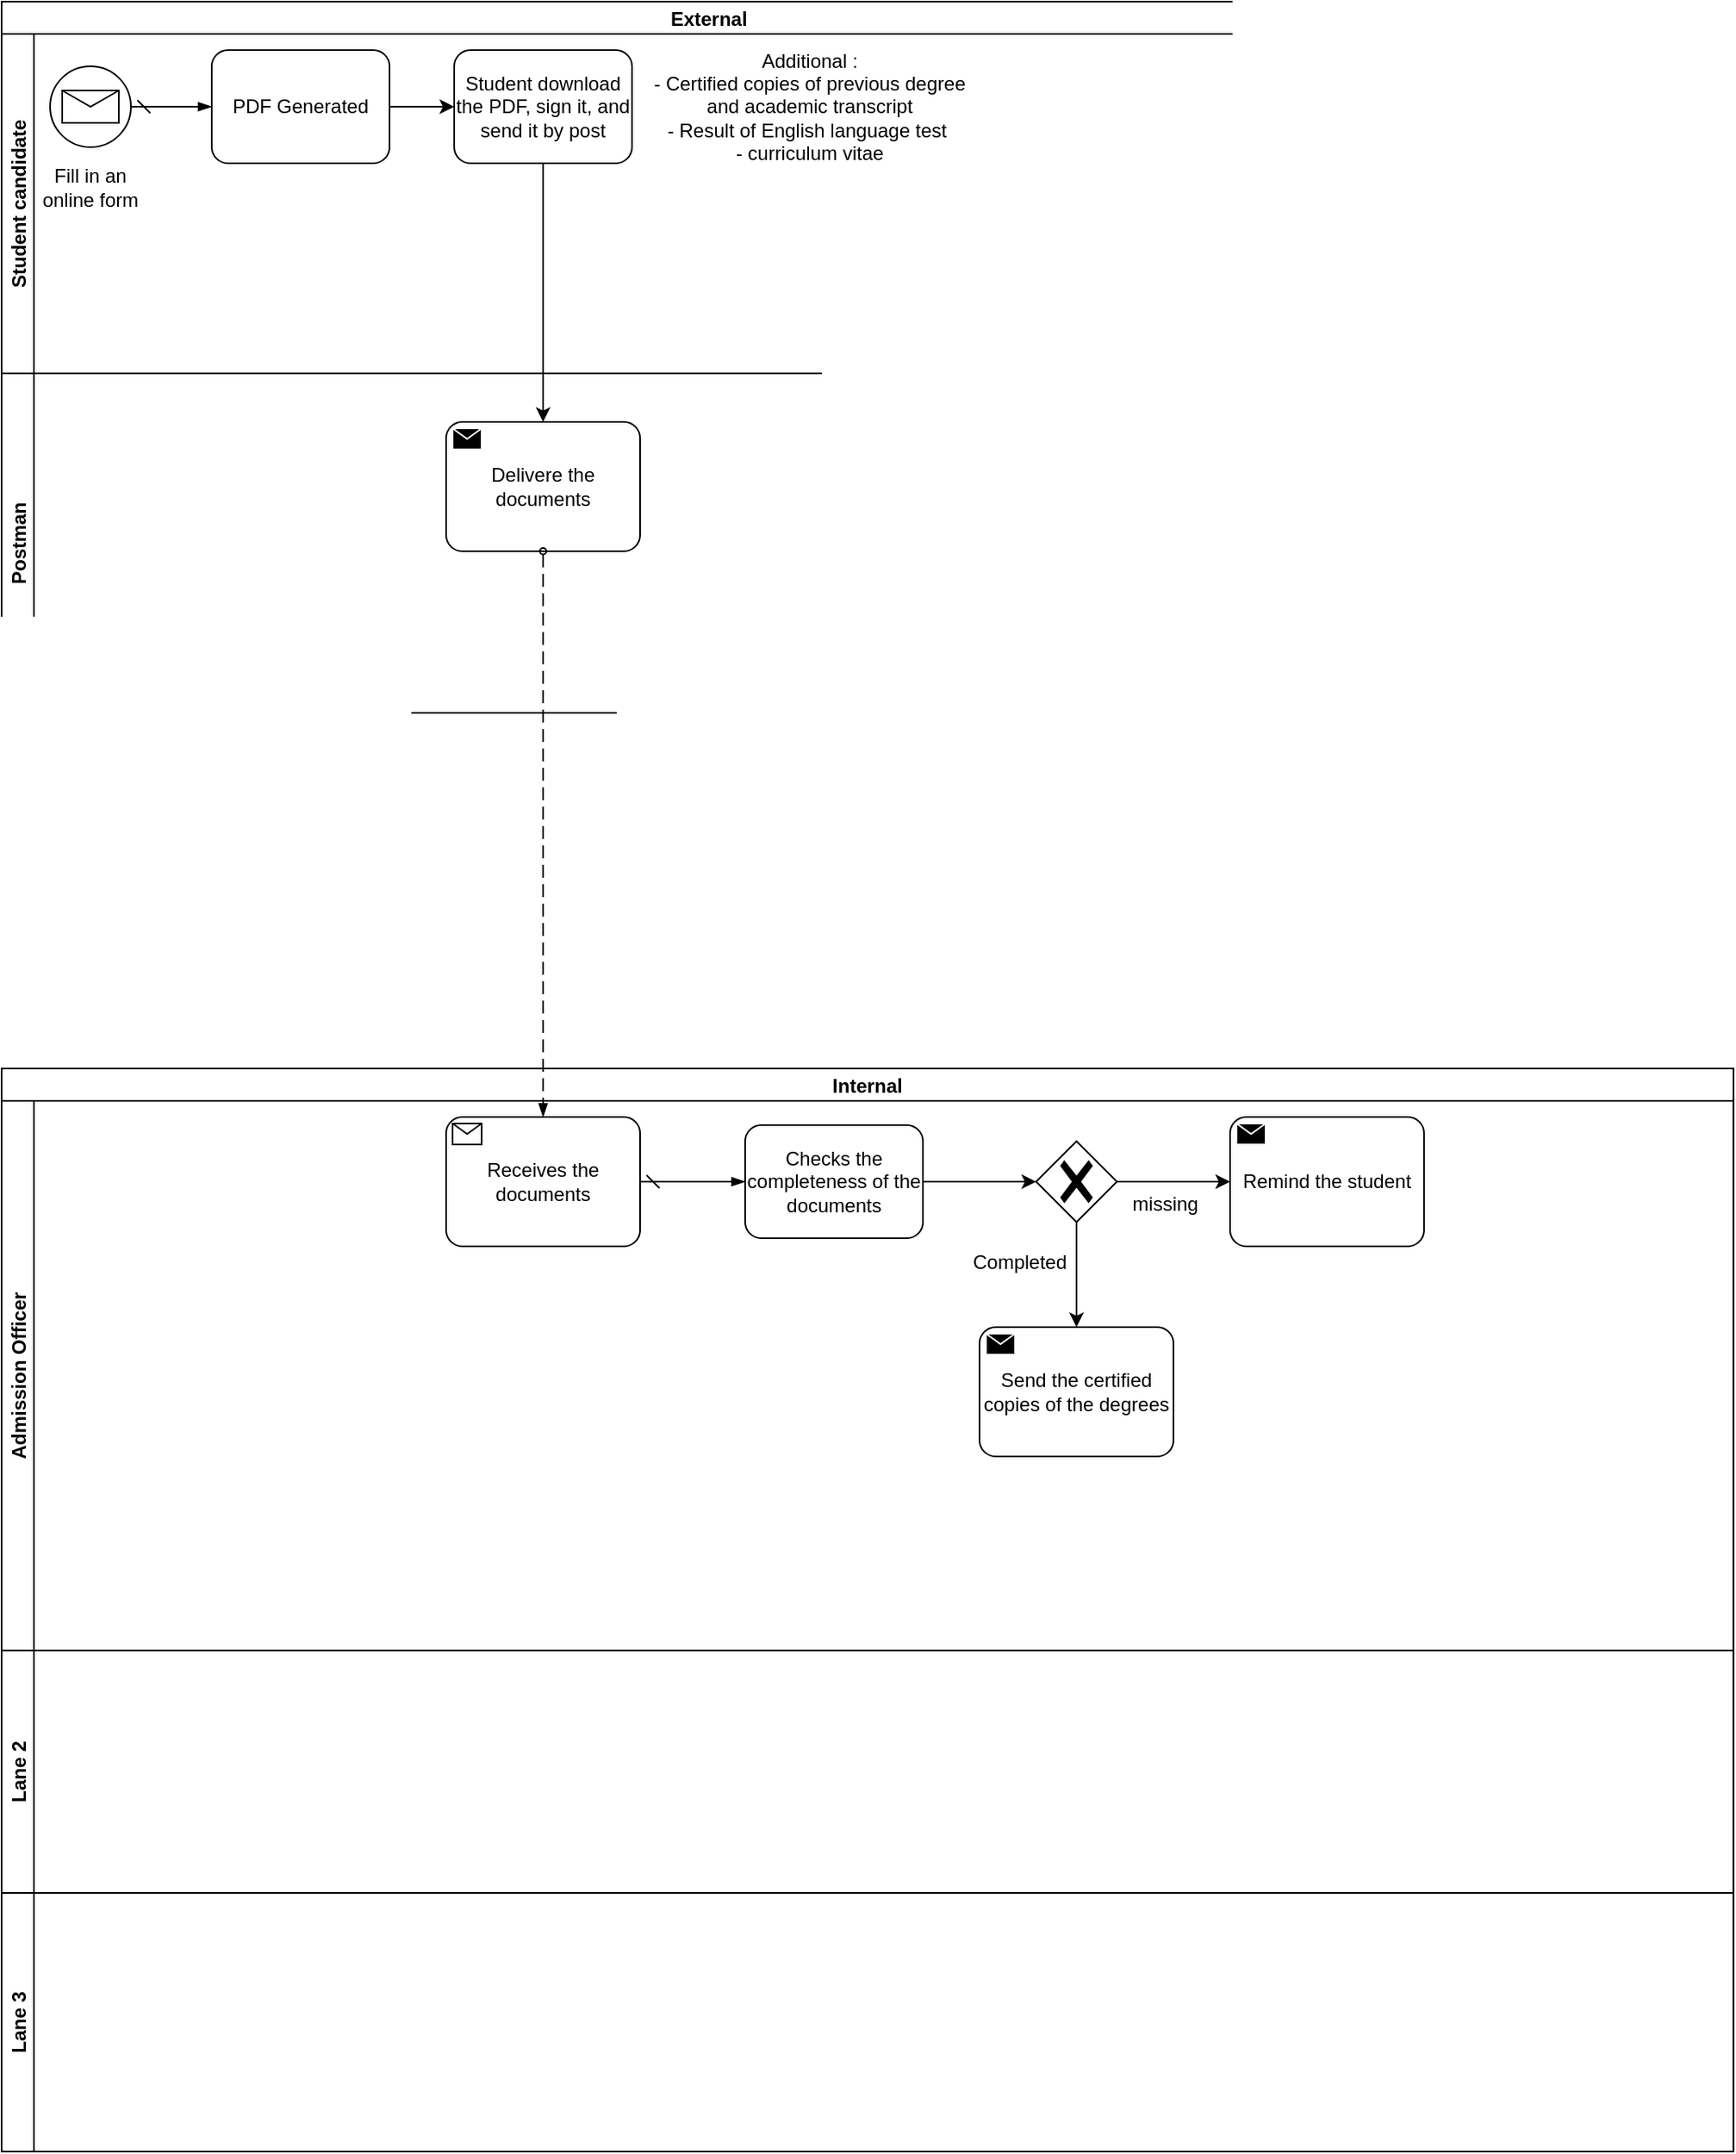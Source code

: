 <mxfile version="16.4.5" type="github">
  <diagram name="Page-1" id="2a216829-ef6e-dabb-86c1-c78162f3ba2b">
    <mxGraphModel dx="1085" dy="610" grid="1" gridSize="10" guides="1" tooltips="1" connect="1" arrows="1" fold="1" page="1" pageScale="1" pageWidth="850" pageHeight="1100" background="none" math="0" shadow="0">
      <root>
        <mxCell id="0" />
        <mxCell id="1" parent="0" />
        <mxCell id="xAo5AwCqJUAZyym7p9kT-1" value="External" style="swimlane;childLayout=stackLayout;resizeParent=1;resizeParentMax=0;horizontal=1;startSize=20;horizontalStack=0;" parent="1" vertex="1">
          <mxGeometry x="160" y="20" width="875.29" height="440" as="geometry" />
        </mxCell>
        <mxCell id="xAo5AwCqJUAZyym7p9kT-2" value="Student candidate" style="swimlane;startSize=20;horizontal=0;" parent="xAo5AwCqJUAZyym7p9kT-1" vertex="1">
          <mxGeometry y="20" width="875.29" height="210" as="geometry" />
        </mxCell>
        <mxCell id="xAo5AwCqJUAZyym7p9kT-6" value="" style="points=[[0.145,0.145,0],[0.5,0,0],[0.855,0.145,0],[1,0.5,0],[0.855,0.855,0],[0.5,1,0],[0.145,0.855,0],[0,0.5,0]];shape=mxgraph.bpmn.event;html=1;verticalLabelPosition=bottom;labelBackgroundColor=#ffffff;verticalAlign=top;align=center;perimeter=ellipsePerimeter;outlineConnect=0;aspect=fixed;outline=standard;symbol=message;" parent="xAo5AwCqJUAZyym7p9kT-2" vertex="1">
          <mxGeometry x="30" y="20" width="50" height="50" as="geometry" />
        </mxCell>
        <mxCell id="xAo5AwCqJUAZyym7p9kT-7" value="Fill in an online form" style="text;html=1;strokeColor=none;fillColor=none;align=center;verticalAlign=middle;whiteSpace=wrap;rounded=0;" parent="xAo5AwCqJUAZyym7p9kT-2" vertex="1">
          <mxGeometry x="20" y="80" width="70" height="30" as="geometry" />
        </mxCell>
        <mxCell id="xAo5AwCqJUAZyym7p9kT-13" style="edgeStyle=orthogonalEdgeStyle;rounded=0;orthogonalLoop=1;jettySize=auto;html=1;entryX=0;entryY=0.5;entryDx=0;entryDy=0;entryPerimeter=0;" parent="xAo5AwCqJUAZyym7p9kT-2" source="xAo5AwCqJUAZyym7p9kT-10" target="xAo5AwCqJUAZyym7p9kT-12" edge="1">
          <mxGeometry relative="1" as="geometry" />
        </mxCell>
        <mxCell id="xAo5AwCqJUAZyym7p9kT-10" value="PDF Generated" style="points=[[0.25,0,0],[0.5,0,0],[0.75,0,0],[1,0.25,0],[1,0.5,0],[1,0.75,0],[0.75,1,0],[0.5,1,0],[0.25,1,0],[0,0.75,0],[0,0.5,0],[0,0.25,0]];shape=mxgraph.bpmn.task;whiteSpace=wrap;rectStyle=rounded;size=10;taskMarker=abstract;" parent="xAo5AwCqJUAZyym7p9kT-2" vertex="1">
          <mxGeometry x="130" y="10" width="110" height="70" as="geometry" />
        </mxCell>
        <mxCell id="xAo5AwCqJUAZyym7p9kT-11" value="" style="edgeStyle=elbowEdgeStyle;fontSize=12;html=1;endArrow=blockThin;endFill=1;startArrow=dash;startFill=0;endSize=6;startSize=6;rounded=0;exitX=1;exitY=0.5;exitDx=0;exitDy=0;exitPerimeter=0;entryX=0;entryY=0.5;entryDx=0;entryDy=0;entryPerimeter=0;" parent="xAo5AwCqJUAZyym7p9kT-2" source="xAo5AwCqJUAZyym7p9kT-6" target="xAo5AwCqJUAZyym7p9kT-10" edge="1">
          <mxGeometry width="160" relative="1" as="geometry">
            <mxPoint x="110" y="110" as="sourcePoint" />
            <mxPoint x="130" y="100" as="targetPoint" />
          </mxGeometry>
        </mxCell>
        <mxCell id="xAo5AwCqJUAZyym7p9kT-12" value="Student download the PDF, sign it, and send it by post" style="points=[[0.25,0,0],[0.5,0,0],[0.75,0,0],[1,0.25,0],[1,0.5,0],[1,0.75,0],[0.75,1,0],[0.5,1,0],[0.25,1,0],[0,0.75,0],[0,0.5,0],[0,0.25,0]];shape=mxgraph.bpmn.task;whiteSpace=wrap;rectStyle=rounded;size=10;taskMarker=abstract;" parent="xAo5AwCqJUAZyym7p9kT-2" vertex="1">
          <mxGeometry x="280" y="10" width="110" height="70" as="geometry" />
        </mxCell>
        <mxCell id="xAo5AwCqJUAZyym7p9kT-14" value="Additional :&lt;br&gt;- Certified copies of previous degree and academic transcript&lt;br&gt;- Result of English language test&amp;nbsp;&lt;br&gt;- curriculum vitae" style="text;html=1;strokeColor=none;fillColor=none;align=center;verticalAlign=middle;whiteSpace=wrap;rounded=0;" parent="xAo5AwCqJUAZyym7p9kT-2" vertex="1">
          <mxGeometry x="400" y="-10" width="200" height="110" as="geometry" />
        </mxCell>
        <mxCell id="xAo5AwCqJUAZyym7p9kT-36" value="Postman" style="swimlane;startSize=20;horizontal=0;" parent="xAo5AwCqJUAZyym7p9kT-1" vertex="1">
          <mxGeometry y="230" width="875.29" height="210" as="geometry" />
        </mxCell>
        <mxCell id="UDQJdvHPzE4VP3BuKi0N-3" value="Delivere the documents" style="points=[[0.25,0,0],[0.5,0,0],[0.75,0,0],[1,0.25,0],[1,0.5,0],[1,0.75,0],[0.75,1,0],[0.5,1,0],[0.25,1,0],[0,0.75,0],[0,0.5,0],[0,0.25,0]];shape=mxgraph.bpmn.task;whiteSpace=wrap;rectStyle=rounded;size=10;taskMarker=send;" vertex="1" parent="xAo5AwCqJUAZyym7p9kT-36">
          <mxGeometry x="275" y="30" width="120" height="80" as="geometry" />
        </mxCell>
        <mxCell id="UDQJdvHPzE4VP3BuKi0N-4" style="edgeStyle=orthogonalEdgeStyle;rounded=0;orthogonalLoop=1;jettySize=auto;html=1;entryX=0.5;entryY=0;entryDx=0;entryDy=0;entryPerimeter=0;" edge="1" parent="xAo5AwCqJUAZyym7p9kT-1" source="xAo5AwCqJUAZyym7p9kT-12" target="UDQJdvHPzE4VP3BuKi0N-3">
          <mxGeometry relative="1" as="geometry" />
        </mxCell>
        <mxCell id="xAo5AwCqJUAZyym7p9kT-15" value="Internal" style="swimlane;childLayout=stackLayout;resizeParent=1;resizeParentMax=0;horizontal=1;startSize=20;horizontalStack=0;" parent="1" vertex="1">
          <mxGeometry x="160" y="680" width="1071.43" height="670" as="geometry" />
        </mxCell>
        <mxCell id="xAo5AwCqJUAZyym7p9kT-16" value="Admission Officer" style="swimlane;startSize=20;horizontal=0;" parent="xAo5AwCqJUAZyym7p9kT-15" vertex="1">
          <mxGeometry y="20" width="1071.43" height="340" as="geometry" />
        </mxCell>
        <mxCell id="UDQJdvHPzE4VP3BuKi0N-6" style="edgeStyle=orthogonalEdgeStyle;rounded=0;orthogonalLoop=1;jettySize=auto;html=1;" edge="1" parent="xAo5AwCqJUAZyym7p9kT-16" source="xAo5AwCqJUAZyym7p9kT-48" target="UDQJdvHPzE4VP3BuKi0N-5">
          <mxGeometry relative="1" as="geometry" />
        </mxCell>
        <mxCell id="xAo5AwCqJUAZyym7p9kT-48" value="Checks the completeness of the documents" style="points=[[0.25,0,0],[0.5,0,0],[0.75,0,0],[1,0.25,0],[1,0.5,0],[1,0.75,0],[0.75,1,0],[0.5,1,0],[0.25,1,0],[0,0.75,0],[0,0.5,0],[0,0.25,0]];shape=mxgraph.bpmn.task;whiteSpace=wrap;rectStyle=rounded;size=10;taskMarker=abstract;" parent="xAo5AwCqJUAZyym7p9kT-16" vertex="1">
          <mxGeometry x="460" y="15" width="110" height="70" as="geometry" />
        </mxCell>
        <mxCell id="xAo5AwCqJUAZyym7p9kT-49" value="" style="edgeStyle=elbowEdgeStyle;fontSize=12;html=1;endArrow=blockThin;endFill=1;startArrow=dash;startFill=0;endSize=6;startSize=6;rounded=0;exitX=1;exitY=0.5;exitDx=0;exitDy=0;exitPerimeter=0;entryX=0;entryY=0.5;entryDx=0;entryDy=0;entryPerimeter=0;" parent="xAo5AwCqJUAZyym7p9kT-16" source="UDQJdvHPzE4VP3BuKi0N-2" target="xAo5AwCqJUAZyym7p9kT-48" edge="1">
          <mxGeometry width="160" relative="1" as="geometry">
            <mxPoint x="390" y="45" as="sourcePoint" />
            <mxPoint x="430" y="50" as="targetPoint" />
          </mxGeometry>
        </mxCell>
        <mxCell id="UDQJdvHPzE4VP3BuKi0N-2" value="Receives the documents" style="points=[[0.25,0,0],[0.5,0,0],[0.75,0,0],[1,0.25,0],[1,0.5,0],[1,0.75,0],[0.75,1,0],[0.5,1,0],[0.25,1,0],[0,0.75,0],[0,0.5,0],[0,0.25,0]];shape=mxgraph.bpmn.task;whiteSpace=wrap;rectStyle=rounded;size=10;taskMarker=receive;" vertex="1" parent="xAo5AwCqJUAZyym7p9kT-16">
          <mxGeometry x="275" y="10" width="120" height="80" as="geometry" />
        </mxCell>
        <mxCell id="UDQJdvHPzE4VP3BuKi0N-9" style="edgeStyle=orthogonalEdgeStyle;rounded=0;orthogonalLoop=1;jettySize=auto;html=1;entryX=0.5;entryY=0;entryDx=0;entryDy=0;entryPerimeter=0;" edge="1" parent="xAo5AwCqJUAZyym7p9kT-16" source="UDQJdvHPzE4VP3BuKi0N-5" target="UDQJdvHPzE4VP3BuKi0N-8">
          <mxGeometry relative="1" as="geometry" />
        </mxCell>
        <mxCell id="UDQJdvHPzE4VP3BuKi0N-12" style="edgeStyle=orthogonalEdgeStyle;rounded=0;orthogonalLoop=1;jettySize=auto;html=1;" edge="1" parent="xAo5AwCqJUAZyym7p9kT-16" source="UDQJdvHPzE4VP3BuKi0N-5" target="UDQJdvHPzE4VP3BuKi0N-11">
          <mxGeometry relative="1" as="geometry" />
        </mxCell>
        <mxCell id="UDQJdvHPzE4VP3BuKi0N-5" value="" style="points=[[0.25,0.25,0],[0.5,0,0],[0.75,0.25,0],[1,0.5,0],[0.75,0.75,0],[0.5,1,0],[0.25,0.75,0],[0,0.5,0]];shape=mxgraph.bpmn.gateway2;html=1;verticalLabelPosition=bottom;labelBackgroundColor=#ffffff;verticalAlign=top;align=center;perimeter=rhombusPerimeter;outlineConnect=0;outline=none;symbol=none;gwType=exclusive;" vertex="1" parent="xAo5AwCqJUAZyym7p9kT-16">
          <mxGeometry x="640" y="25" width="50" height="50" as="geometry" />
        </mxCell>
        <mxCell id="UDQJdvHPzE4VP3BuKi0N-8" value="Send the certified copies of the degrees" style="points=[[0.25,0,0],[0.5,0,0],[0.75,0,0],[1,0.25,0],[1,0.5,0],[1,0.75,0],[0.75,1,0],[0.5,1,0],[0.25,1,0],[0,0.75,0],[0,0.5,0],[0,0.25,0]];shape=mxgraph.bpmn.task;whiteSpace=wrap;rectStyle=rounded;size=10;taskMarker=send;" vertex="1" parent="xAo5AwCqJUAZyym7p9kT-16">
          <mxGeometry x="605" y="140" width="120" height="80" as="geometry" />
        </mxCell>
        <mxCell id="UDQJdvHPzE4VP3BuKi0N-10" value="Completed" style="text;html=1;strokeColor=none;fillColor=none;align=center;verticalAlign=middle;whiteSpace=wrap;rounded=0;" vertex="1" parent="xAo5AwCqJUAZyym7p9kT-16">
          <mxGeometry x="605" y="90" width="50" height="20" as="geometry" />
        </mxCell>
        <mxCell id="UDQJdvHPzE4VP3BuKi0N-11" value="Remind the student" style="points=[[0.25,0,0],[0.5,0,0],[0.75,0,0],[1,0.25,0],[1,0.5,0],[1,0.75,0],[0.75,1,0],[0.5,1,0],[0.25,1,0],[0,0.75,0],[0,0.5,0],[0,0.25,0]];shape=mxgraph.bpmn.task;whiteSpace=wrap;rectStyle=rounded;size=10;taskMarker=send;" vertex="1" parent="xAo5AwCqJUAZyym7p9kT-16">
          <mxGeometry x="760" y="10" width="120" height="80" as="geometry" />
        </mxCell>
        <mxCell id="UDQJdvHPzE4VP3BuKi0N-13" value="missing" style="text;html=1;strokeColor=none;fillColor=none;align=center;verticalAlign=middle;whiteSpace=wrap;rounded=0;" vertex="1" parent="xAo5AwCqJUAZyym7p9kT-16">
          <mxGeometry x="695" y="54" width="50" height="20" as="geometry" />
        </mxCell>
        <mxCell id="xAo5AwCqJUAZyym7p9kT-17" value="Lane 2" style="swimlane;startSize=20;horizontal=0;" parent="xAo5AwCqJUAZyym7p9kT-15" vertex="1">
          <mxGeometry y="360" width="1071.43" height="150" as="geometry" />
        </mxCell>
        <mxCell id="xAo5AwCqJUAZyym7p9kT-18" value="Lane 3" style="swimlane;startSize=20;horizontal=0;" parent="xAo5AwCqJUAZyym7p9kT-15" vertex="1">
          <mxGeometry y="510" width="1071.43" height="160" as="geometry" />
        </mxCell>
        <mxCell id="xAo5AwCqJUAZyym7p9kT-47" value="" style="dashed=1;dashPattern=8 4;endArrow=blockThin;endFill=1;startArrow=oval;startFill=0;endSize=6;startSize=4;rounded=0;exitX=0.5;exitY=1;exitDx=0;exitDy=0;exitPerimeter=0;" parent="1" source="UDQJdvHPzE4VP3BuKi0N-3" target="UDQJdvHPzE4VP3BuKi0N-2" edge="1">
          <mxGeometry width="160" relative="1" as="geometry">
            <mxPoint x="650" y="390" as="sourcePoint" />
            <mxPoint x="495" y="710" as="targetPoint" />
          </mxGeometry>
        </mxCell>
      </root>
    </mxGraphModel>
  </diagram>
</mxfile>
